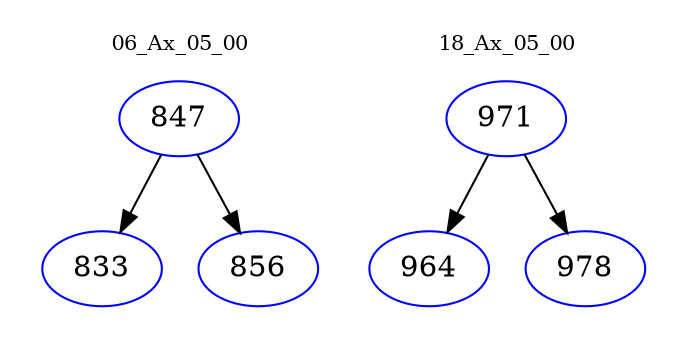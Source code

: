 digraph{
subgraph cluster_0 {
color = white
label = "06_Ax_05_00";
fontsize=10;
T0_847 [label="847", color="blue"]
T0_847 -> T0_833 [color="black"]
T0_833 [label="833", color="blue"]
T0_847 -> T0_856 [color="black"]
T0_856 [label="856", color="blue"]
}
subgraph cluster_1 {
color = white
label = "18_Ax_05_00";
fontsize=10;
T1_971 [label="971", color="blue"]
T1_971 -> T1_964 [color="black"]
T1_964 [label="964", color="blue"]
T1_971 -> T1_978 [color="black"]
T1_978 [label="978", color="blue"]
}
}
